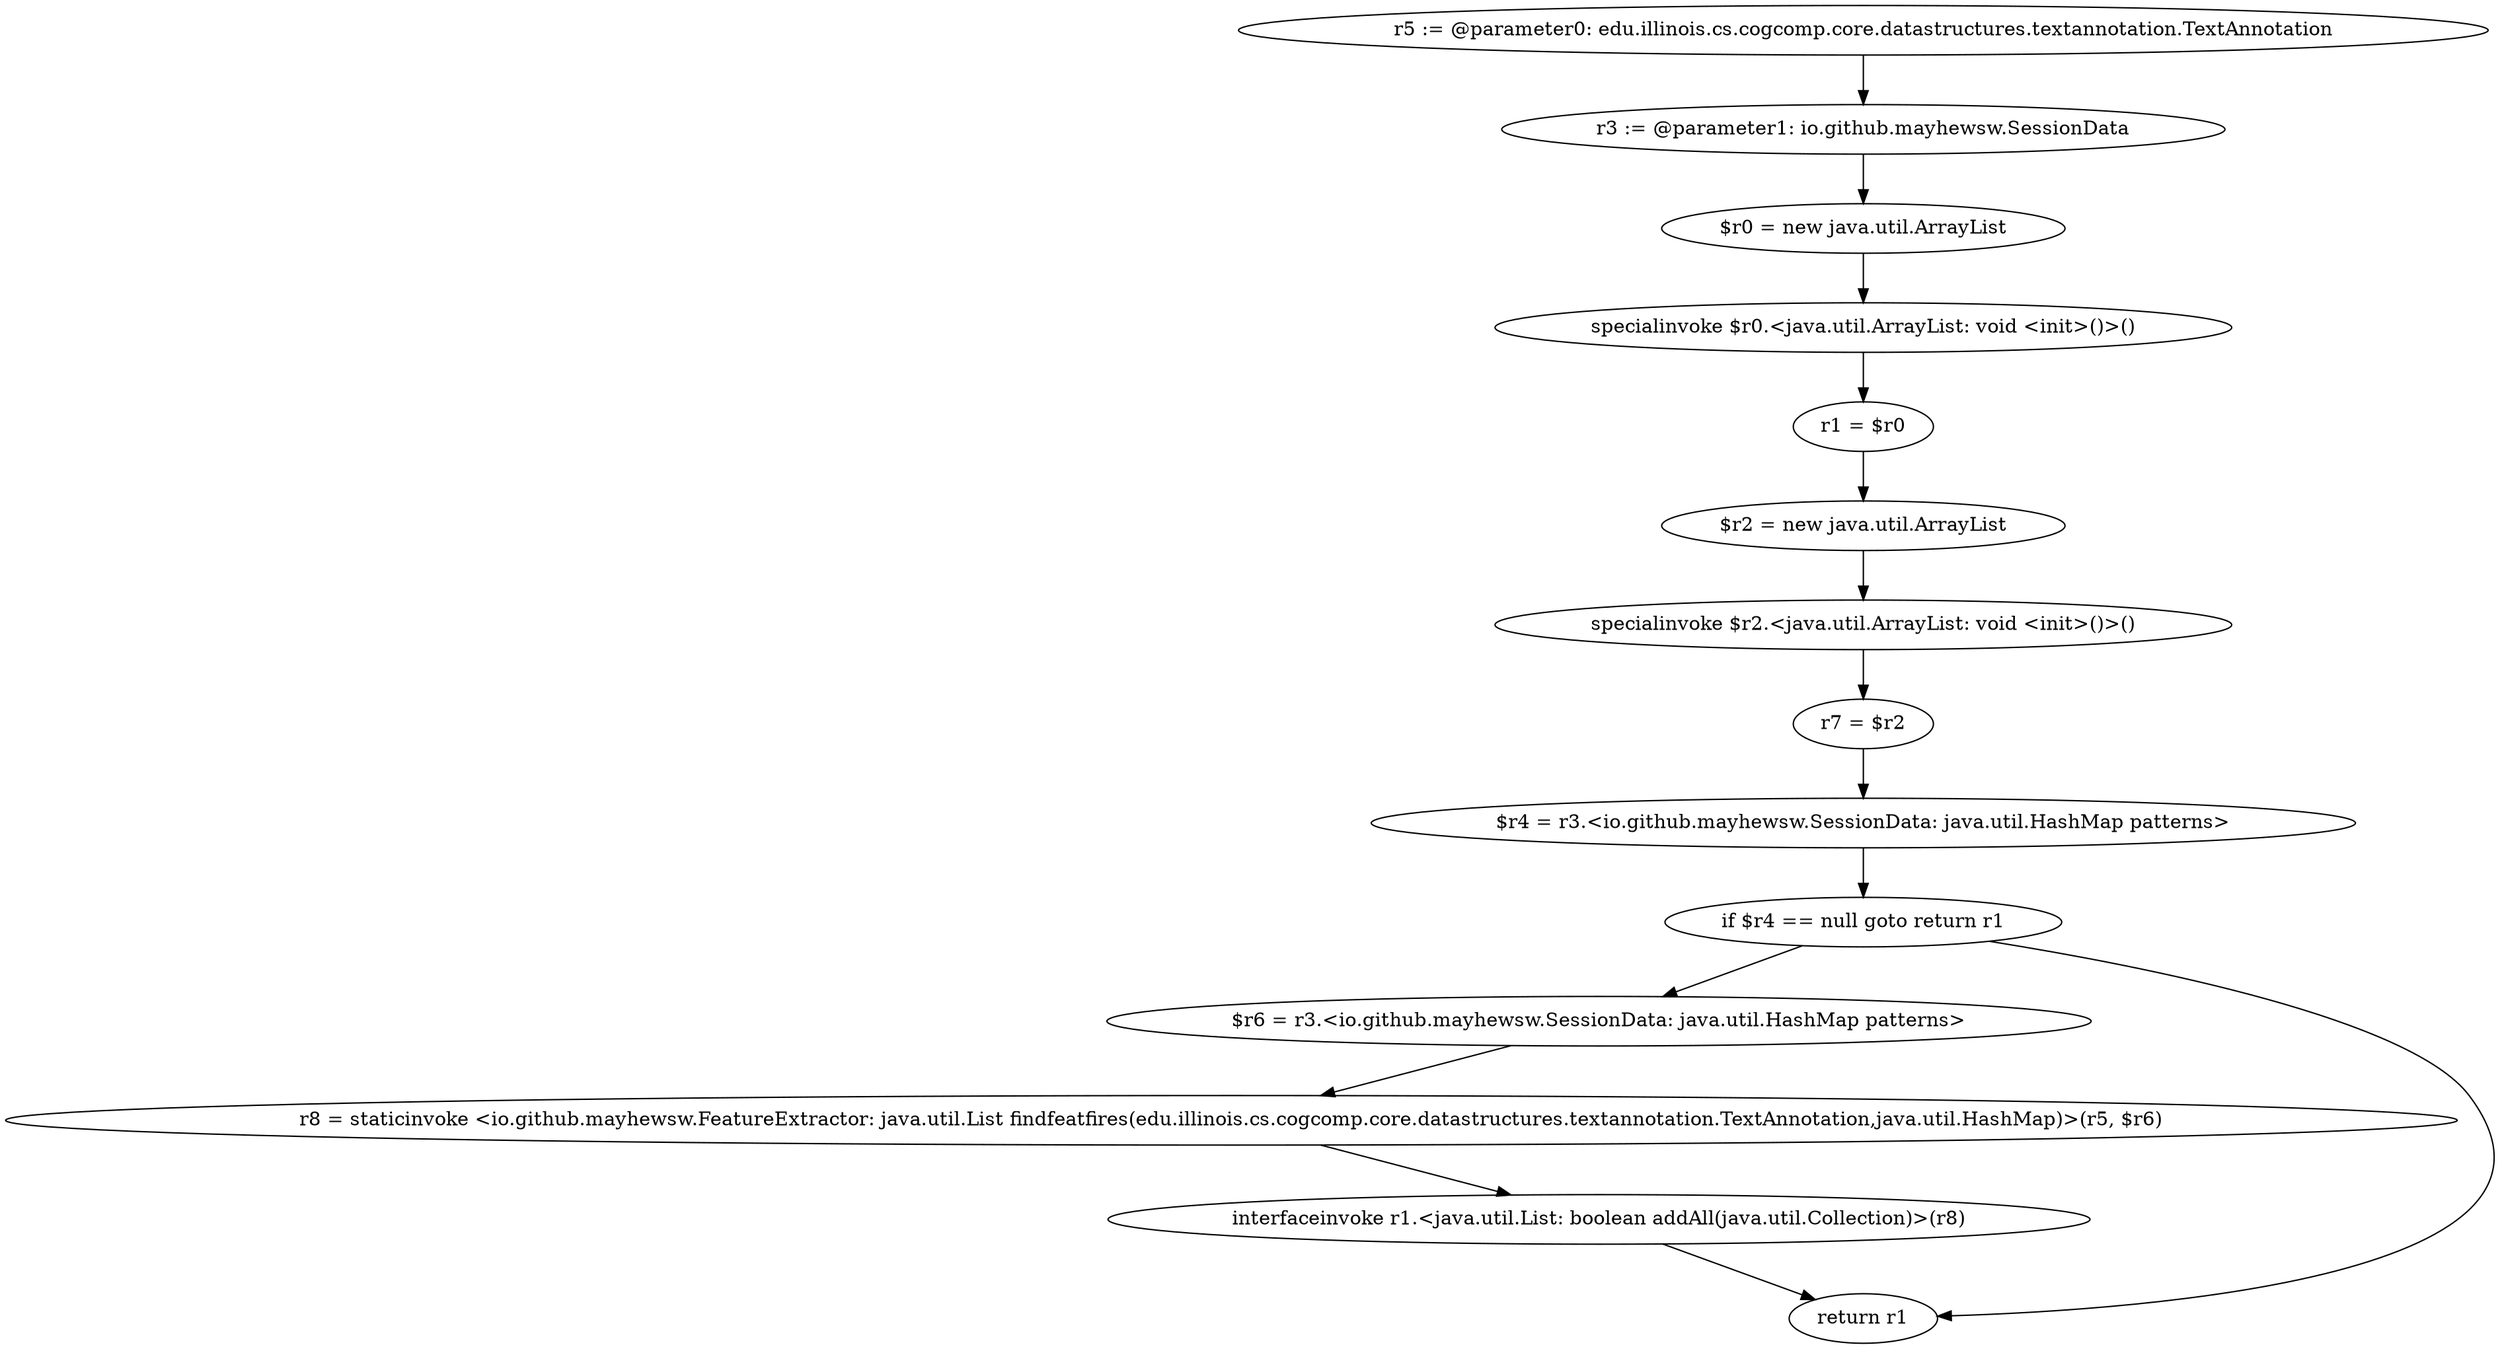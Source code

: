 digraph "unitGraph" {
    "r5 := @parameter0: edu.illinois.cs.cogcomp.core.datastructures.textannotation.TextAnnotation"
    "r3 := @parameter1: io.github.mayhewsw.SessionData"
    "$r0 = new java.util.ArrayList"
    "specialinvoke $r0.<java.util.ArrayList: void <init>()>()"
    "r1 = $r0"
    "$r2 = new java.util.ArrayList"
    "specialinvoke $r2.<java.util.ArrayList: void <init>()>()"
    "r7 = $r2"
    "$r4 = r3.<io.github.mayhewsw.SessionData: java.util.HashMap patterns>"
    "if $r4 == null goto return r1"
    "$r6 = r3.<io.github.mayhewsw.SessionData: java.util.HashMap patterns>"
    "r8 = staticinvoke <io.github.mayhewsw.FeatureExtractor: java.util.List findfeatfires(edu.illinois.cs.cogcomp.core.datastructures.textannotation.TextAnnotation,java.util.HashMap)>(r5, $r6)"
    "interfaceinvoke r1.<java.util.List: boolean addAll(java.util.Collection)>(r8)"
    "return r1"
    "r5 := @parameter0: edu.illinois.cs.cogcomp.core.datastructures.textannotation.TextAnnotation"->"r3 := @parameter1: io.github.mayhewsw.SessionData";
    "r3 := @parameter1: io.github.mayhewsw.SessionData"->"$r0 = new java.util.ArrayList";
    "$r0 = new java.util.ArrayList"->"specialinvoke $r0.<java.util.ArrayList: void <init>()>()";
    "specialinvoke $r0.<java.util.ArrayList: void <init>()>()"->"r1 = $r0";
    "r1 = $r0"->"$r2 = new java.util.ArrayList";
    "$r2 = new java.util.ArrayList"->"specialinvoke $r2.<java.util.ArrayList: void <init>()>()";
    "specialinvoke $r2.<java.util.ArrayList: void <init>()>()"->"r7 = $r2";
    "r7 = $r2"->"$r4 = r3.<io.github.mayhewsw.SessionData: java.util.HashMap patterns>";
    "$r4 = r3.<io.github.mayhewsw.SessionData: java.util.HashMap patterns>"->"if $r4 == null goto return r1";
    "if $r4 == null goto return r1"->"$r6 = r3.<io.github.mayhewsw.SessionData: java.util.HashMap patterns>";
    "if $r4 == null goto return r1"->"return r1";
    "$r6 = r3.<io.github.mayhewsw.SessionData: java.util.HashMap patterns>"->"r8 = staticinvoke <io.github.mayhewsw.FeatureExtractor: java.util.List findfeatfires(edu.illinois.cs.cogcomp.core.datastructures.textannotation.TextAnnotation,java.util.HashMap)>(r5, $r6)";
    "r8 = staticinvoke <io.github.mayhewsw.FeatureExtractor: java.util.List findfeatfires(edu.illinois.cs.cogcomp.core.datastructures.textannotation.TextAnnotation,java.util.HashMap)>(r5, $r6)"->"interfaceinvoke r1.<java.util.List: boolean addAll(java.util.Collection)>(r8)";
    "interfaceinvoke r1.<java.util.List: boolean addAll(java.util.Collection)>(r8)"->"return r1";
}
